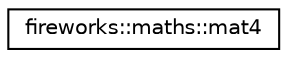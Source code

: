 digraph "Graphical Class Hierarchy"
{
 // LATEX_PDF_SIZE
  edge [fontname="Helvetica",fontsize="10",labelfontname="Helvetica",labelfontsize="10"];
  node [fontname="Helvetica",fontsize="10",shape=record];
  rankdir="LR";
  Node0 [label="fireworks::maths::mat4",height=0.2,width=0.4,color="black", fillcolor="white", style="filled",URL="$structfireworks_1_1maths_1_1mat4.html",tooltip=" "];
}
